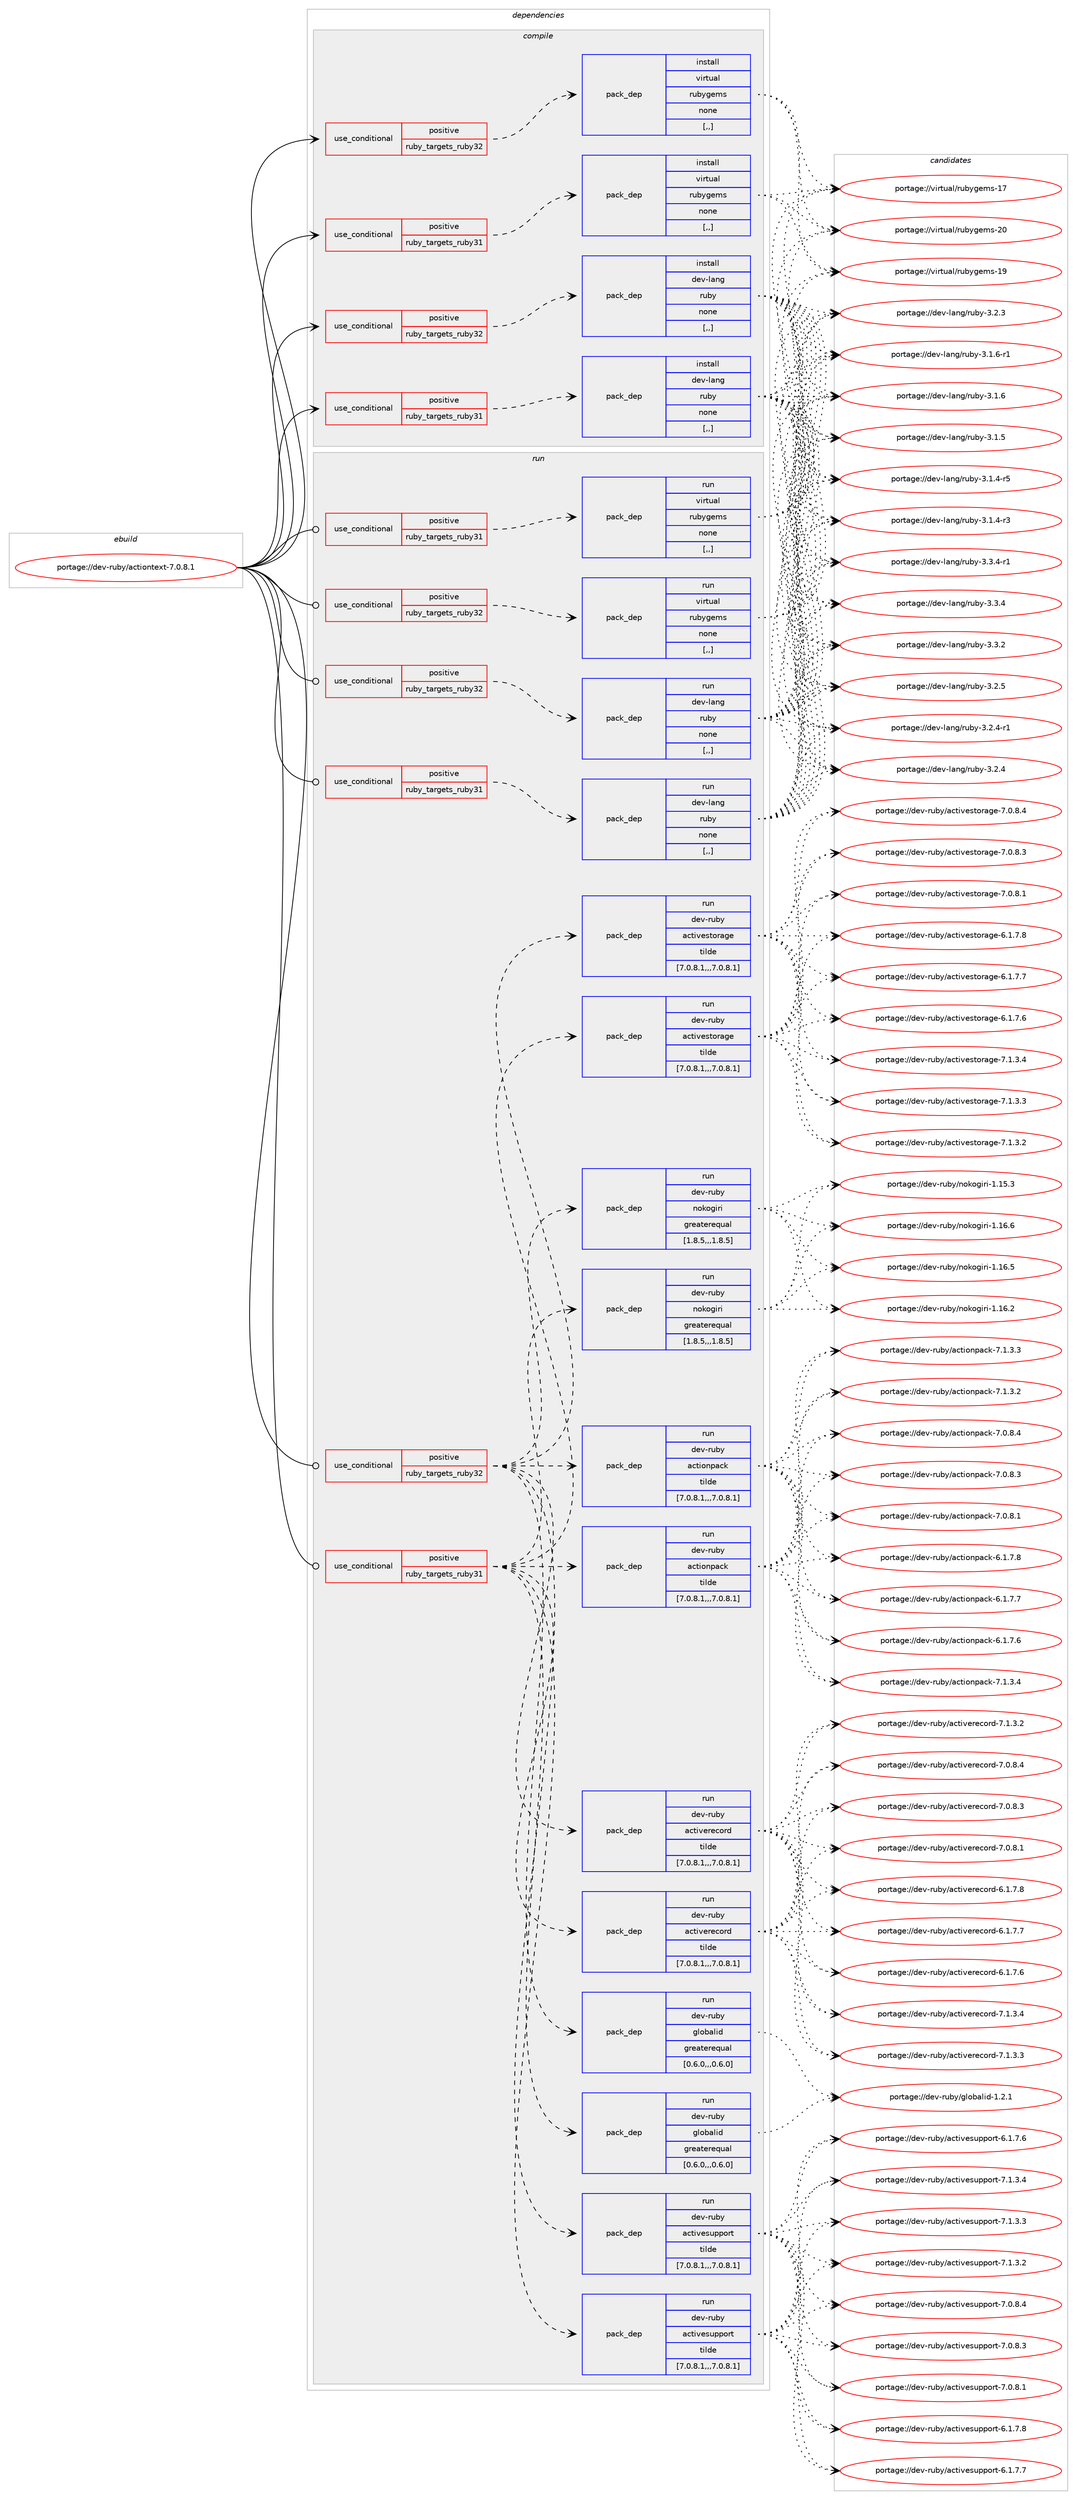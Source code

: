 digraph prolog {

# *************
# Graph options
# *************

newrank=true;
concentrate=true;
compound=true;
graph [rankdir=LR,fontname=Helvetica,fontsize=10,ranksep=1.5];#, ranksep=2.5, nodesep=0.2];
edge  [arrowhead=vee];
node  [fontname=Helvetica,fontsize=10];

# **********
# The ebuild
# **********

subgraph cluster_leftcol {
color=gray;
label=<<i>ebuild</i>>;
id [label="portage://dev-ruby/actiontext-7.0.8.1", color=red, width=4, href="../dev-ruby/actiontext-7.0.8.1.svg"];
}

# ****************
# The dependencies
# ****************

subgraph cluster_midcol {
color=gray;
label=<<i>dependencies</i>>;
subgraph cluster_compile {
fillcolor="#eeeeee";
style=filled;
label=<<i>compile</i>>;
subgraph cond43277 {
dependency173844 [label=<<TABLE BORDER="0" CELLBORDER="1" CELLSPACING="0" CELLPADDING="4"><TR><TD ROWSPAN="3" CELLPADDING="10">use_conditional</TD></TR><TR><TD>positive</TD></TR><TR><TD>ruby_targets_ruby31</TD></TR></TABLE>>, shape=none, color=red];
subgraph pack129290 {
dependency173845 [label=<<TABLE BORDER="0" CELLBORDER="1" CELLSPACING="0" CELLPADDING="4" WIDTH="220"><TR><TD ROWSPAN="6" CELLPADDING="30">pack_dep</TD></TR><TR><TD WIDTH="110">install</TD></TR><TR><TD>dev-lang</TD></TR><TR><TD>ruby</TD></TR><TR><TD>none</TD></TR><TR><TD>[,,]</TD></TR></TABLE>>, shape=none, color=blue];
}
dependency173844:e -> dependency173845:w [weight=20,style="dashed",arrowhead="vee"];
}
id:e -> dependency173844:w [weight=20,style="solid",arrowhead="vee"];
subgraph cond43278 {
dependency173846 [label=<<TABLE BORDER="0" CELLBORDER="1" CELLSPACING="0" CELLPADDING="4"><TR><TD ROWSPAN="3" CELLPADDING="10">use_conditional</TD></TR><TR><TD>positive</TD></TR><TR><TD>ruby_targets_ruby31</TD></TR></TABLE>>, shape=none, color=red];
subgraph pack129291 {
dependency173847 [label=<<TABLE BORDER="0" CELLBORDER="1" CELLSPACING="0" CELLPADDING="4" WIDTH="220"><TR><TD ROWSPAN="6" CELLPADDING="30">pack_dep</TD></TR><TR><TD WIDTH="110">install</TD></TR><TR><TD>virtual</TD></TR><TR><TD>rubygems</TD></TR><TR><TD>none</TD></TR><TR><TD>[,,]</TD></TR></TABLE>>, shape=none, color=blue];
}
dependency173846:e -> dependency173847:w [weight=20,style="dashed",arrowhead="vee"];
}
id:e -> dependency173846:w [weight=20,style="solid",arrowhead="vee"];
subgraph cond43279 {
dependency173848 [label=<<TABLE BORDER="0" CELLBORDER="1" CELLSPACING="0" CELLPADDING="4"><TR><TD ROWSPAN="3" CELLPADDING="10">use_conditional</TD></TR><TR><TD>positive</TD></TR><TR><TD>ruby_targets_ruby32</TD></TR></TABLE>>, shape=none, color=red];
subgraph pack129292 {
dependency173849 [label=<<TABLE BORDER="0" CELLBORDER="1" CELLSPACING="0" CELLPADDING="4" WIDTH="220"><TR><TD ROWSPAN="6" CELLPADDING="30">pack_dep</TD></TR><TR><TD WIDTH="110">install</TD></TR><TR><TD>dev-lang</TD></TR><TR><TD>ruby</TD></TR><TR><TD>none</TD></TR><TR><TD>[,,]</TD></TR></TABLE>>, shape=none, color=blue];
}
dependency173848:e -> dependency173849:w [weight=20,style="dashed",arrowhead="vee"];
}
id:e -> dependency173848:w [weight=20,style="solid",arrowhead="vee"];
subgraph cond43280 {
dependency173850 [label=<<TABLE BORDER="0" CELLBORDER="1" CELLSPACING="0" CELLPADDING="4"><TR><TD ROWSPAN="3" CELLPADDING="10">use_conditional</TD></TR><TR><TD>positive</TD></TR><TR><TD>ruby_targets_ruby32</TD></TR></TABLE>>, shape=none, color=red];
subgraph pack129293 {
dependency173851 [label=<<TABLE BORDER="0" CELLBORDER="1" CELLSPACING="0" CELLPADDING="4" WIDTH="220"><TR><TD ROWSPAN="6" CELLPADDING="30">pack_dep</TD></TR><TR><TD WIDTH="110">install</TD></TR><TR><TD>virtual</TD></TR><TR><TD>rubygems</TD></TR><TR><TD>none</TD></TR><TR><TD>[,,]</TD></TR></TABLE>>, shape=none, color=blue];
}
dependency173850:e -> dependency173851:w [weight=20,style="dashed",arrowhead="vee"];
}
id:e -> dependency173850:w [weight=20,style="solid",arrowhead="vee"];
}
subgraph cluster_compileandrun {
fillcolor="#eeeeee";
style=filled;
label=<<i>compile and run</i>>;
}
subgraph cluster_run {
fillcolor="#eeeeee";
style=filled;
label=<<i>run</i>>;
subgraph cond43281 {
dependency173852 [label=<<TABLE BORDER="0" CELLBORDER="1" CELLSPACING="0" CELLPADDING="4"><TR><TD ROWSPAN="3" CELLPADDING="10">use_conditional</TD></TR><TR><TD>positive</TD></TR><TR><TD>ruby_targets_ruby31</TD></TR></TABLE>>, shape=none, color=red];
subgraph pack129294 {
dependency173853 [label=<<TABLE BORDER="0" CELLBORDER="1" CELLSPACING="0" CELLPADDING="4" WIDTH="220"><TR><TD ROWSPAN="6" CELLPADDING="30">pack_dep</TD></TR><TR><TD WIDTH="110">run</TD></TR><TR><TD>dev-lang</TD></TR><TR><TD>ruby</TD></TR><TR><TD>none</TD></TR><TR><TD>[,,]</TD></TR></TABLE>>, shape=none, color=blue];
}
dependency173852:e -> dependency173853:w [weight=20,style="dashed",arrowhead="vee"];
}
id:e -> dependency173852:w [weight=20,style="solid",arrowhead="odot"];
subgraph cond43282 {
dependency173854 [label=<<TABLE BORDER="0" CELLBORDER="1" CELLSPACING="0" CELLPADDING="4"><TR><TD ROWSPAN="3" CELLPADDING="10">use_conditional</TD></TR><TR><TD>positive</TD></TR><TR><TD>ruby_targets_ruby31</TD></TR></TABLE>>, shape=none, color=red];
subgraph pack129295 {
dependency173855 [label=<<TABLE BORDER="0" CELLBORDER="1" CELLSPACING="0" CELLPADDING="4" WIDTH="220"><TR><TD ROWSPAN="6" CELLPADDING="30">pack_dep</TD></TR><TR><TD WIDTH="110">run</TD></TR><TR><TD>dev-ruby</TD></TR><TR><TD>actionpack</TD></TR><TR><TD>tilde</TD></TR><TR><TD>[7.0.8.1,,,7.0.8.1]</TD></TR></TABLE>>, shape=none, color=blue];
}
dependency173854:e -> dependency173855:w [weight=20,style="dashed",arrowhead="vee"];
subgraph pack129296 {
dependency173856 [label=<<TABLE BORDER="0" CELLBORDER="1" CELLSPACING="0" CELLPADDING="4" WIDTH="220"><TR><TD ROWSPAN="6" CELLPADDING="30">pack_dep</TD></TR><TR><TD WIDTH="110">run</TD></TR><TR><TD>dev-ruby</TD></TR><TR><TD>activerecord</TD></TR><TR><TD>tilde</TD></TR><TR><TD>[7.0.8.1,,,7.0.8.1]</TD></TR></TABLE>>, shape=none, color=blue];
}
dependency173854:e -> dependency173856:w [weight=20,style="dashed",arrowhead="vee"];
subgraph pack129297 {
dependency173857 [label=<<TABLE BORDER="0" CELLBORDER="1" CELLSPACING="0" CELLPADDING="4" WIDTH="220"><TR><TD ROWSPAN="6" CELLPADDING="30">pack_dep</TD></TR><TR><TD WIDTH="110">run</TD></TR><TR><TD>dev-ruby</TD></TR><TR><TD>activestorage</TD></TR><TR><TD>tilde</TD></TR><TR><TD>[7.0.8.1,,,7.0.8.1]</TD></TR></TABLE>>, shape=none, color=blue];
}
dependency173854:e -> dependency173857:w [weight=20,style="dashed",arrowhead="vee"];
subgraph pack129298 {
dependency173858 [label=<<TABLE BORDER="0" CELLBORDER="1" CELLSPACING="0" CELLPADDING="4" WIDTH="220"><TR><TD ROWSPAN="6" CELLPADDING="30">pack_dep</TD></TR><TR><TD WIDTH="110">run</TD></TR><TR><TD>dev-ruby</TD></TR><TR><TD>activesupport</TD></TR><TR><TD>tilde</TD></TR><TR><TD>[7.0.8.1,,,7.0.8.1]</TD></TR></TABLE>>, shape=none, color=blue];
}
dependency173854:e -> dependency173858:w [weight=20,style="dashed",arrowhead="vee"];
subgraph pack129299 {
dependency173859 [label=<<TABLE BORDER="0" CELLBORDER="1" CELLSPACING="0" CELLPADDING="4" WIDTH="220"><TR><TD ROWSPAN="6" CELLPADDING="30">pack_dep</TD></TR><TR><TD WIDTH="110">run</TD></TR><TR><TD>dev-ruby</TD></TR><TR><TD>globalid</TD></TR><TR><TD>greaterequal</TD></TR><TR><TD>[0.6.0,,,0.6.0]</TD></TR></TABLE>>, shape=none, color=blue];
}
dependency173854:e -> dependency173859:w [weight=20,style="dashed",arrowhead="vee"];
subgraph pack129300 {
dependency173860 [label=<<TABLE BORDER="0" CELLBORDER="1" CELLSPACING="0" CELLPADDING="4" WIDTH="220"><TR><TD ROWSPAN="6" CELLPADDING="30">pack_dep</TD></TR><TR><TD WIDTH="110">run</TD></TR><TR><TD>dev-ruby</TD></TR><TR><TD>nokogiri</TD></TR><TR><TD>greaterequal</TD></TR><TR><TD>[1.8.5,,,1.8.5]</TD></TR></TABLE>>, shape=none, color=blue];
}
dependency173854:e -> dependency173860:w [weight=20,style="dashed",arrowhead="vee"];
}
id:e -> dependency173854:w [weight=20,style="solid",arrowhead="odot"];
subgraph cond43283 {
dependency173861 [label=<<TABLE BORDER="0" CELLBORDER="1" CELLSPACING="0" CELLPADDING="4"><TR><TD ROWSPAN="3" CELLPADDING="10">use_conditional</TD></TR><TR><TD>positive</TD></TR><TR><TD>ruby_targets_ruby31</TD></TR></TABLE>>, shape=none, color=red];
subgraph pack129301 {
dependency173862 [label=<<TABLE BORDER="0" CELLBORDER="1" CELLSPACING="0" CELLPADDING="4" WIDTH="220"><TR><TD ROWSPAN="6" CELLPADDING="30">pack_dep</TD></TR><TR><TD WIDTH="110">run</TD></TR><TR><TD>virtual</TD></TR><TR><TD>rubygems</TD></TR><TR><TD>none</TD></TR><TR><TD>[,,]</TD></TR></TABLE>>, shape=none, color=blue];
}
dependency173861:e -> dependency173862:w [weight=20,style="dashed",arrowhead="vee"];
}
id:e -> dependency173861:w [weight=20,style="solid",arrowhead="odot"];
subgraph cond43284 {
dependency173863 [label=<<TABLE BORDER="0" CELLBORDER="1" CELLSPACING="0" CELLPADDING="4"><TR><TD ROWSPAN="3" CELLPADDING="10">use_conditional</TD></TR><TR><TD>positive</TD></TR><TR><TD>ruby_targets_ruby32</TD></TR></TABLE>>, shape=none, color=red];
subgraph pack129302 {
dependency173864 [label=<<TABLE BORDER="0" CELLBORDER="1" CELLSPACING="0" CELLPADDING="4" WIDTH="220"><TR><TD ROWSPAN="6" CELLPADDING="30">pack_dep</TD></TR><TR><TD WIDTH="110">run</TD></TR><TR><TD>dev-lang</TD></TR><TR><TD>ruby</TD></TR><TR><TD>none</TD></TR><TR><TD>[,,]</TD></TR></TABLE>>, shape=none, color=blue];
}
dependency173863:e -> dependency173864:w [weight=20,style="dashed",arrowhead="vee"];
}
id:e -> dependency173863:w [weight=20,style="solid",arrowhead="odot"];
subgraph cond43285 {
dependency173865 [label=<<TABLE BORDER="0" CELLBORDER="1" CELLSPACING="0" CELLPADDING="4"><TR><TD ROWSPAN="3" CELLPADDING="10">use_conditional</TD></TR><TR><TD>positive</TD></TR><TR><TD>ruby_targets_ruby32</TD></TR></TABLE>>, shape=none, color=red];
subgraph pack129303 {
dependency173866 [label=<<TABLE BORDER="0" CELLBORDER="1" CELLSPACING="0" CELLPADDING="4" WIDTH="220"><TR><TD ROWSPAN="6" CELLPADDING="30">pack_dep</TD></TR><TR><TD WIDTH="110">run</TD></TR><TR><TD>dev-ruby</TD></TR><TR><TD>actionpack</TD></TR><TR><TD>tilde</TD></TR><TR><TD>[7.0.8.1,,,7.0.8.1]</TD></TR></TABLE>>, shape=none, color=blue];
}
dependency173865:e -> dependency173866:w [weight=20,style="dashed",arrowhead="vee"];
subgraph pack129304 {
dependency173867 [label=<<TABLE BORDER="0" CELLBORDER="1" CELLSPACING="0" CELLPADDING="4" WIDTH="220"><TR><TD ROWSPAN="6" CELLPADDING="30">pack_dep</TD></TR><TR><TD WIDTH="110">run</TD></TR><TR><TD>dev-ruby</TD></TR><TR><TD>activerecord</TD></TR><TR><TD>tilde</TD></TR><TR><TD>[7.0.8.1,,,7.0.8.1]</TD></TR></TABLE>>, shape=none, color=blue];
}
dependency173865:e -> dependency173867:w [weight=20,style="dashed",arrowhead="vee"];
subgraph pack129305 {
dependency173868 [label=<<TABLE BORDER="0" CELLBORDER="1" CELLSPACING="0" CELLPADDING="4" WIDTH="220"><TR><TD ROWSPAN="6" CELLPADDING="30">pack_dep</TD></TR><TR><TD WIDTH="110">run</TD></TR><TR><TD>dev-ruby</TD></TR><TR><TD>activestorage</TD></TR><TR><TD>tilde</TD></TR><TR><TD>[7.0.8.1,,,7.0.8.1]</TD></TR></TABLE>>, shape=none, color=blue];
}
dependency173865:e -> dependency173868:w [weight=20,style="dashed",arrowhead="vee"];
subgraph pack129306 {
dependency173869 [label=<<TABLE BORDER="0" CELLBORDER="1" CELLSPACING="0" CELLPADDING="4" WIDTH="220"><TR><TD ROWSPAN="6" CELLPADDING="30">pack_dep</TD></TR><TR><TD WIDTH="110">run</TD></TR><TR><TD>dev-ruby</TD></TR><TR><TD>activesupport</TD></TR><TR><TD>tilde</TD></TR><TR><TD>[7.0.8.1,,,7.0.8.1]</TD></TR></TABLE>>, shape=none, color=blue];
}
dependency173865:e -> dependency173869:w [weight=20,style="dashed",arrowhead="vee"];
subgraph pack129307 {
dependency173870 [label=<<TABLE BORDER="0" CELLBORDER="1" CELLSPACING="0" CELLPADDING="4" WIDTH="220"><TR><TD ROWSPAN="6" CELLPADDING="30">pack_dep</TD></TR><TR><TD WIDTH="110">run</TD></TR><TR><TD>dev-ruby</TD></TR><TR><TD>globalid</TD></TR><TR><TD>greaterequal</TD></TR><TR><TD>[0.6.0,,,0.6.0]</TD></TR></TABLE>>, shape=none, color=blue];
}
dependency173865:e -> dependency173870:w [weight=20,style="dashed",arrowhead="vee"];
subgraph pack129308 {
dependency173871 [label=<<TABLE BORDER="0" CELLBORDER="1" CELLSPACING="0" CELLPADDING="4" WIDTH="220"><TR><TD ROWSPAN="6" CELLPADDING="30">pack_dep</TD></TR><TR><TD WIDTH="110">run</TD></TR><TR><TD>dev-ruby</TD></TR><TR><TD>nokogiri</TD></TR><TR><TD>greaterequal</TD></TR><TR><TD>[1.8.5,,,1.8.5]</TD></TR></TABLE>>, shape=none, color=blue];
}
dependency173865:e -> dependency173871:w [weight=20,style="dashed",arrowhead="vee"];
}
id:e -> dependency173865:w [weight=20,style="solid",arrowhead="odot"];
subgraph cond43286 {
dependency173872 [label=<<TABLE BORDER="0" CELLBORDER="1" CELLSPACING="0" CELLPADDING="4"><TR><TD ROWSPAN="3" CELLPADDING="10">use_conditional</TD></TR><TR><TD>positive</TD></TR><TR><TD>ruby_targets_ruby32</TD></TR></TABLE>>, shape=none, color=red];
subgraph pack129309 {
dependency173873 [label=<<TABLE BORDER="0" CELLBORDER="1" CELLSPACING="0" CELLPADDING="4" WIDTH="220"><TR><TD ROWSPAN="6" CELLPADDING="30">pack_dep</TD></TR><TR><TD WIDTH="110">run</TD></TR><TR><TD>virtual</TD></TR><TR><TD>rubygems</TD></TR><TR><TD>none</TD></TR><TR><TD>[,,]</TD></TR></TABLE>>, shape=none, color=blue];
}
dependency173872:e -> dependency173873:w [weight=20,style="dashed",arrowhead="vee"];
}
id:e -> dependency173872:w [weight=20,style="solid",arrowhead="odot"];
}
}

# **************
# The candidates
# **************

subgraph cluster_choices {
rank=same;
color=gray;
label=<<i>candidates</i>>;

subgraph choice129290 {
color=black;
nodesep=1;
choice100101118451089711010347114117981214551465146524511449 [label="portage://dev-lang/ruby-3.3.4-r1", color=red, width=4,href="../dev-lang/ruby-3.3.4-r1.svg"];
choice10010111845108971101034711411798121455146514652 [label="portage://dev-lang/ruby-3.3.4", color=red, width=4,href="../dev-lang/ruby-3.3.4.svg"];
choice10010111845108971101034711411798121455146514650 [label="portage://dev-lang/ruby-3.3.2", color=red, width=4,href="../dev-lang/ruby-3.3.2.svg"];
choice10010111845108971101034711411798121455146504653 [label="portage://dev-lang/ruby-3.2.5", color=red, width=4,href="../dev-lang/ruby-3.2.5.svg"];
choice100101118451089711010347114117981214551465046524511449 [label="portage://dev-lang/ruby-3.2.4-r1", color=red, width=4,href="../dev-lang/ruby-3.2.4-r1.svg"];
choice10010111845108971101034711411798121455146504652 [label="portage://dev-lang/ruby-3.2.4", color=red, width=4,href="../dev-lang/ruby-3.2.4.svg"];
choice10010111845108971101034711411798121455146504651 [label="portage://dev-lang/ruby-3.2.3", color=red, width=4,href="../dev-lang/ruby-3.2.3.svg"];
choice100101118451089711010347114117981214551464946544511449 [label="portage://dev-lang/ruby-3.1.6-r1", color=red, width=4,href="../dev-lang/ruby-3.1.6-r1.svg"];
choice10010111845108971101034711411798121455146494654 [label="portage://dev-lang/ruby-3.1.6", color=red, width=4,href="../dev-lang/ruby-3.1.6.svg"];
choice10010111845108971101034711411798121455146494653 [label="portage://dev-lang/ruby-3.1.5", color=red, width=4,href="../dev-lang/ruby-3.1.5.svg"];
choice100101118451089711010347114117981214551464946524511453 [label="portage://dev-lang/ruby-3.1.4-r5", color=red, width=4,href="../dev-lang/ruby-3.1.4-r5.svg"];
choice100101118451089711010347114117981214551464946524511451 [label="portage://dev-lang/ruby-3.1.4-r3", color=red, width=4,href="../dev-lang/ruby-3.1.4-r3.svg"];
dependency173845:e -> choice100101118451089711010347114117981214551465146524511449:w [style=dotted,weight="100"];
dependency173845:e -> choice10010111845108971101034711411798121455146514652:w [style=dotted,weight="100"];
dependency173845:e -> choice10010111845108971101034711411798121455146514650:w [style=dotted,weight="100"];
dependency173845:e -> choice10010111845108971101034711411798121455146504653:w [style=dotted,weight="100"];
dependency173845:e -> choice100101118451089711010347114117981214551465046524511449:w [style=dotted,weight="100"];
dependency173845:e -> choice10010111845108971101034711411798121455146504652:w [style=dotted,weight="100"];
dependency173845:e -> choice10010111845108971101034711411798121455146504651:w [style=dotted,weight="100"];
dependency173845:e -> choice100101118451089711010347114117981214551464946544511449:w [style=dotted,weight="100"];
dependency173845:e -> choice10010111845108971101034711411798121455146494654:w [style=dotted,weight="100"];
dependency173845:e -> choice10010111845108971101034711411798121455146494653:w [style=dotted,weight="100"];
dependency173845:e -> choice100101118451089711010347114117981214551464946524511453:w [style=dotted,weight="100"];
dependency173845:e -> choice100101118451089711010347114117981214551464946524511451:w [style=dotted,weight="100"];
}
subgraph choice129291 {
color=black;
nodesep=1;
choice118105114116117971084711411798121103101109115455048 [label="portage://virtual/rubygems-20", color=red, width=4,href="../virtual/rubygems-20.svg"];
choice118105114116117971084711411798121103101109115454957 [label="portage://virtual/rubygems-19", color=red, width=4,href="../virtual/rubygems-19.svg"];
choice118105114116117971084711411798121103101109115454955 [label="portage://virtual/rubygems-17", color=red, width=4,href="../virtual/rubygems-17.svg"];
dependency173847:e -> choice118105114116117971084711411798121103101109115455048:w [style=dotted,weight="100"];
dependency173847:e -> choice118105114116117971084711411798121103101109115454957:w [style=dotted,weight="100"];
dependency173847:e -> choice118105114116117971084711411798121103101109115454955:w [style=dotted,weight="100"];
}
subgraph choice129292 {
color=black;
nodesep=1;
choice100101118451089711010347114117981214551465146524511449 [label="portage://dev-lang/ruby-3.3.4-r1", color=red, width=4,href="../dev-lang/ruby-3.3.4-r1.svg"];
choice10010111845108971101034711411798121455146514652 [label="portage://dev-lang/ruby-3.3.4", color=red, width=4,href="../dev-lang/ruby-3.3.4.svg"];
choice10010111845108971101034711411798121455146514650 [label="portage://dev-lang/ruby-3.3.2", color=red, width=4,href="../dev-lang/ruby-3.3.2.svg"];
choice10010111845108971101034711411798121455146504653 [label="portage://dev-lang/ruby-3.2.5", color=red, width=4,href="../dev-lang/ruby-3.2.5.svg"];
choice100101118451089711010347114117981214551465046524511449 [label="portage://dev-lang/ruby-3.2.4-r1", color=red, width=4,href="../dev-lang/ruby-3.2.4-r1.svg"];
choice10010111845108971101034711411798121455146504652 [label="portage://dev-lang/ruby-3.2.4", color=red, width=4,href="../dev-lang/ruby-3.2.4.svg"];
choice10010111845108971101034711411798121455146504651 [label="portage://dev-lang/ruby-3.2.3", color=red, width=4,href="../dev-lang/ruby-3.2.3.svg"];
choice100101118451089711010347114117981214551464946544511449 [label="portage://dev-lang/ruby-3.1.6-r1", color=red, width=4,href="../dev-lang/ruby-3.1.6-r1.svg"];
choice10010111845108971101034711411798121455146494654 [label="portage://dev-lang/ruby-3.1.6", color=red, width=4,href="../dev-lang/ruby-3.1.6.svg"];
choice10010111845108971101034711411798121455146494653 [label="portage://dev-lang/ruby-3.1.5", color=red, width=4,href="../dev-lang/ruby-3.1.5.svg"];
choice100101118451089711010347114117981214551464946524511453 [label="portage://dev-lang/ruby-3.1.4-r5", color=red, width=4,href="../dev-lang/ruby-3.1.4-r5.svg"];
choice100101118451089711010347114117981214551464946524511451 [label="portage://dev-lang/ruby-3.1.4-r3", color=red, width=4,href="../dev-lang/ruby-3.1.4-r3.svg"];
dependency173849:e -> choice100101118451089711010347114117981214551465146524511449:w [style=dotted,weight="100"];
dependency173849:e -> choice10010111845108971101034711411798121455146514652:w [style=dotted,weight="100"];
dependency173849:e -> choice10010111845108971101034711411798121455146514650:w [style=dotted,weight="100"];
dependency173849:e -> choice10010111845108971101034711411798121455146504653:w [style=dotted,weight="100"];
dependency173849:e -> choice100101118451089711010347114117981214551465046524511449:w [style=dotted,weight="100"];
dependency173849:e -> choice10010111845108971101034711411798121455146504652:w [style=dotted,weight="100"];
dependency173849:e -> choice10010111845108971101034711411798121455146504651:w [style=dotted,weight="100"];
dependency173849:e -> choice100101118451089711010347114117981214551464946544511449:w [style=dotted,weight="100"];
dependency173849:e -> choice10010111845108971101034711411798121455146494654:w [style=dotted,weight="100"];
dependency173849:e -> choice10010111845108971101034711411798121455146494653:w [style=dotted,weight="100"];
dependency173849:e -> choice100101118451089711010347114117981214551464946524511453:w [style=dotted,weight="100"];
dependency173849:e -> choice100101118451089711010347114117981214551464946524511451:w [style=dotted,weight="100"];
}
subgraph choice129293 {
color=black;
nodesep=1;
choice118105114116117971084711411798121103101109115455048 [label="portage://virtual/rubygems-20", color=red, width=4,href="../virtual/rubygems-20.svg"];
choice118105114116117971084711411798121103101109115454957 [label="portage://virtual/rubygems-19", color=red, width=4,href="../virtual/rubygems-19.svg"];
choice118105114116117971084711411798121103101109115454955 [label="portage://virtual/rubygems-17", color=red, width=4,href="../virtual/rubygems-17.svg"];
dependency173851:e -> choice118105114116117971084711411798121103101109115455048:w [style=dotted,weight="100"];
dependency173851:e -> choice118105114116117971084711411798121103101109115454957:w [style=dotted,weight="100"];
dependency173851:e -> choice118105114116117971084711411798121103101109115454955:w [style=dotted,weight="100"];
}
subgraph choice129294 {
color=black;
nodesep=1;
choice100101118451089711010347114117981214551465146524511449 [label="portage://dev-lang/ruby-3.3.4-r1", color=red, width=4,href="../dev-lang/ruby-3.3.4-r1.svg"];
choice10010111845108971101034711411798121455146514652 [label="portage://dev-lang/ruby-3.3.4", color=red, width=4,href="../dev-lang/ruby-3.3.4.svg"];
choice10010111845108971101034711411798121455146514650 [label="portage://dev-lang/ruby-3.3.2", color=red, width=4,href="../dev-lang/ruby-3.3.2.svg"];
choice10010111845108971101034711411798121455146504653 [label="portage://dev-lang/ruby-3.2.5", color=red, width=4,href="../dev-lang/ruby-3.2.5.svg"];
choice100101118451089711010347114117981214551465046524511449 [label="portage://dev-lang/ruby-3.2.4-r1", color=red, width=4,href="../dev-lang/ruby-3.2.4-r1.svg"];
choice10010111845108971101034711411798121455146504652 [label="portage://dev-lang/ruby-3.2.4", color=red, width=4,href="../dev-lang/ruby-3.2.4.svg"];
choice10010111845108971101034711411798121455146504651 [label="portage://dev-lang/ruby-3.2.3", color=red, width=4,href="../dev-lang/ruby-3.2.3.svg"];
choice100101118451089711010347114117981214551464946544511449 [label="portage://dev-lang/ruby-3.1.6-r1", color=red, width=4,href="../dev-lang/ruby-3.1.6-r1.svg"];
choice10010111845108971101034711411798121455146494654 [label="portage://dev-lang/ruby-3.1.6", color=red, width=4,href="../dev-lang/ruby-3.1.6.svg"];
choice10010111845108971101034711411798121455146494653 [label="portage://dev-lang/ruby-3.1.5", color=red, width=4,href="../dev-lang/ruby-3.1.5.svg"];
choice100101118451089711010347114117981214551464946524511453 [label="portage://dev-lang/ruby-3.1.4-r5", color=red, width=4,href="../dev-lang/ruby-3.1.4-r5.svg"];
choice100101118451089711010347114117981214551464946524511451 [label="portage://dev-lang/ruby-3.1.4-r3", color=red, width=4,href="../dev-lang/ruby-3.1.4-r3.svg"];
dependency173853:e -> choice100101118451089711010347114117981214551465146524511449:w [style=dotted,weight="100"];
dependency173853:e -> choice10010111845108971101034711411798121455146514652:w [style=dotted,weight="100"];
dependency173853:e -> choice10010111845108971101034711411798121455146514650:w [style=dotted,weight="100"];
dependency173853:e -> choice10010111845108971101034711411798121455146504653:w [style=dotted,weight="100"];
dependency173853:e -> choice100101118451089711010347114117981214551465046524511449:w [style=dotted,weight="100"];
dependency173853:e -> choice10010111845108971101034711411798121455146504652:w [style=dotted,weight="100"];
dependency173853:e -> choice10010111845108971101034711411798121455146504651:w [style=dotted,weight="100"];
dependency173853:e -> choice100101118451089711010347114117981214551464946544511449:w [style=dotted,weight="100"];
dependency173853:e -> choice10010111845108971101034711411798121455146494654:w [style=dotted,weight="100"];
dependency173853:e -> choice10010111845108971101034711411798121455146494653:w [style=dotted,weight="100"];
dependency173853:e -> choice100101118451089711010347114117981214551464946524511453:w [style=dotted,weight="100"];
dependency173853:e -> choice100101118451089711010347114117981214551464946524511451:w [style=dotted,weight="100"];
}
subgraph choice129295 {
color=black;
nodesep=1;
choice100101118451141179812147979911610511111011297991074555464946514652 [label="portage://dev-ruby/actionpack-7.1.3.4", color=red, width=4,href="../dev-ruby/actionpack-7.1.3.4.svg"];
choice100101118451141179812147979911610511111011297991074555464946514651 [label="portage://dev-ruby/actionpack-7.1.3.3", color=red, width=4,href="../dev-ruby/actionpack-7.1.3.3.svg"];
choice100101118451141179812147979911610511111011297991074555464946514650 [label="portage://dev-ruby/actionpack-7.1.3.2", color=red, width=4,href="../dev-ruby/actionpack-7.1.3.2.svg"];
choice100101118451141179812147979911610511111011297991074555464846564652 [label="portage://dev-ruby/actionpack-7.0.8.4", color=red, width=4,href="../dev-ruby/actionpack-7.0.8.4.svg"];
choice100101118451141179812147979911610511111011297991074555464846564651 [label="portage://dev-ruby/actionpack-7.0.8.3", color=red, width=4,href="../dev-ruby/actionpack-7.0.8.3.svg"];
choice100101118451141179812147979911610511111011297991074555464846564649 [label="portage://dev-ruby/actionpack-7.0.8.1", color=red, width=4,href="../dev-ruby/actionpack-7.0.8.1.svg"];
choice100101118451141179812147979911610511111011297991074554464946554656 [label="portage://dev-ruby/actionpack-6.1.7.8", color=red, width=4,href="../dev-ruby/actionpack-6.1.7.8.svg"];
choice100101118451141179812147979911610511111011297991074554464946554655 [label="portage://dev-ruby/actionpack-6.1.7.7", color=red, width=4,href="../dev-ruby/actionpack-6.1.7.7.svg"];
choice100101118451141179812147979911610511111011297991074554464946554654 [label="portage://dev-ruby/actionpack-6.1.7.6", color=red, width=4,href="../dev-ruby/actionpack-6.1.7.6.svg"];
dependency173855:e -> choice100101118451141179812147979911610511111011297991074555464946514652:w [style=dotted,weight="100"];
dependency173855:e -> choice100101118451141179812147979911610511111011297991074555464946514651:w [style=dotted,weight="100"];
dependency173855:e -> choice100101118451141179812147979911610511111011297991074555464946514650:w [style=dotted,weight="100"];
dependency173855:e -> choice100101118451141179812147979911610511111011297991074555464846564652:w [style=dotted,weight="100"];
dependency173855:e -> choice100101118451141179812147979911610511111011297991074555464846564651:w [style=dotted,weight="100"];
dependency173855:e -> choice100101118451141179812147979911610511111011297991074555464846564649:w [style=dotted,weight="100"];
dependency173855:e -> choice100101118451141179812147979911610511111011297991074554464946554656:w [style=dotted,weight="100"];
dependency173855:e -> choice100101118451141179812147979911610511111011297991074554464946554655:w [style=dotted,weight="100"];
dependency173855:e -> choice100101118451141179812147979911610511111011297991074554464946554654:w [style=dotted,weight="100"];
}
subgraph choice129296 {
color=black;
nodesep=1;
choice1001011184511411798121479799116105118101114101991111141004555464946514652 [label="portage://dev-ruby/activerecord-7.1.3.4", color=red, width=4,href="../dev-ruby/activerecord-7.1.3.4.svg"];
choice1001011184511411798121479799116105118101114101991111141004555464946514651 [label="portage://dev-ruby/activerecord-7.1.3.3", color=red, width=4,href="../dev-ruby/activerecord-7.1.3.3.svg"];
choice1001011184511411798121479799116105118101114101991111141004555464946514650 [label="portage://dev-ruby/activerecord-7.1.3.2", color=red, width=4,href="../dev-ruby/activerecord-7.1.3.2.svg"];
choice1001011184511411798121479799116105118101114101991111141004555464846564652 [label="portage://dev-ruby/activerecord-7.0.8.4", color=red, width=4,href="../dev-ruby/activerecord-7.0.8.4.svg"];
choice1001011184511411798121479799116105118101114101991111141004555464846564651 [label="portage://dev-ruby/activerecord-7.0.8.3", color=red, width=4,href="../dev-ruby/activerecord-7.0.8.3.svg"];
choice1001011184511411798121479799116105118101114101991111141004555464846564649 [label="portage://dev-ruby/activerecord-7.0.8.1", color=red, width=4,href="../dev-ruby/activerecord-7.0.8.1.svg"];
choice1001011184511411798121479799116105118101114101991111141004554464946554656 [label="portage://dev-ruby/activerecord-6.1.7.8", color=red, width=4,href="../dev-ruby/activerecord-6.1.7.8.svg"];
choice1001011184511411798121479799116105118101114101991111141004554464946554655 [label="portage://dev-ruby/activerecord-6.1.7.7", color=red, width=4,href="../dev-ruby/activerecord-6.1.7.7.svg"];
choice1001011184511411798121479799116105118101114101991111141004554464946554654 [label="portage://dev-ruby/activerecord-6.1.7.6", color=red, width=4,href="../dev-ruby/activerecord-6.1.7.6.svg"];
dependency173856:e -> choice1001011184511411798121479799116105118101114101991111141004555464946514652:w [style=dotted,weight="100"];
dependency173856:e -> choice1001011184511411798121479799116105118101114101991111141004555464946514651:w [style=dotted,weight="100"];
dependency173856:e -> choice1001011184511411798121479799116105118101114101991111141004555464946514650:w [style=dotted,weight="100"];
dependency173856:e -> choice1001011184511411798121479799116105118101114101991111141004555464846564652:w [style=dotted,weight="100"];
dependency173856:e -> choice1001011184511411798121479799116105118101114101991111141004555464846564651:w [style=dotted,weight="100"];
dependency173856:e -> choice1001011184511411798121479799116105118101114101991111141004555464846564649:w [style=dotted,weight="100"];
dependency173856:e -> choice1001011184511411798121479799116105118101114101991111141004554464946554656:w [style=dotted,weight="100"];
dependency173856:e -> choice1001011184511411798121479799116105118101114101991111141004554464946554655:w [style=dotted,weight="100"];
dependency173856:e -> choice1001011184511411798121479799116105118101114101991111141004554464946554654:w [style=dotted,weight="100"];
}
subgraph choice129297 {
color=black;
nodesep=1;
choice1001011184511411798121479799116105118101115116111114971031014555464946514652 [label="portage://dev-ruby/activestorage-7.1.3.4", color=red, width=4,href="../dev-ruby/activestorage-7.1.3.4.svg"];
choice1001011184511411798121479799116105118101115116111114971031014555464946514651 [label="portage://dev-ruby/activestorage-7.1.3.3", color=red, width=4,href="../dev-ruby/activestorage-7.1.3.3.svg"];
choice1001011184511411798121479799116105118101115116111114971031014555464946514650 [label="portage://dev-ruby/activestorage-7.1.3.2", color=red, width=4,href="../dev-ruby/activestorage-7.1.3.2.svg"];
choice1001011184511411798121479799116105118101115116111114971031014555464846564652 [label="portage://dev-ruby/activestorage-7.0.8.4", color=red, width=4,href="../dev-ruby/activestorage-7.0.8.4.svg"];
choice1001011184511411798121479799116105118101115116111114971031014555464846564651 [label="portage://dev-ruby/activestorage-7.0.8.3", color=red, width=4,href="../dev-ruby/activestorage-7.0.8.3.svg"];
choice1001011184511411798121479799116105118101115116111114971031014555464846564649 [label="portage://dev-ruby/activestorage-7.0.8.1", color=red, width=4,href="../dev-ruby/activestorage-7.0.8.1.svg"];
choice1001011184511411798121479799116105118101115116111114971031014554464946554656 [label="portage://dev-ruby/activestorage-6.1.7.8", color=red, width=4,href="../dev-ruby/activestorage-6.1.7.8.svg"];
choice1001011184511411798121479799116105118101115116111114971031014554464946554655 [label="portage://dev-ruby/activestorage-6.1.7.7", color=red, width=4,href="../dev-ruby/activestorage-6.1.7.7.svg"];
choice1001011184511411798121479799116105118101115116111114971031014554464946554654 [label="portage://dev-ruby/activestorage-6.1.7.6", color=red, width=4,href="../dev-ruby/activestorage-6.1.7.6.svg"];
dependency173857:e -> choice1001011184511411798121479799116105118101115116111114971031014555464946514652:w [style=dotted,weight="100"];
dependency173857:e -> choice1001011184511411798121479799116105118101115116111114971031014555464946514651:w [style=dotted,weight="100"];
dependency173857:e -> choice1001011184511411798121479799116105118101115116111114971031014555464946514650:w [style=dotted,weight="100"];
dependency173857:e -> choice1001011184511411798121479799116105118101115116111114971031014555464846564652:w [style=dotted,weight="100"];
dependency173857:e -> choice1001011184511411798121479799116105118101115116111114971031014555464846564651:w [style=dotted,weight="100"];
dependency173857:e -> choice1001011184511411798121479799116105118101115116111114971031014555464846564649:w [style=dotted,weight="100"];
dependency173857:e -> choice1001011184511411798121479799116105118101115116111114971031014554464946554656:w [style=dotted,weight="100"];
dependency173857:e -> choice1001011184511411798121479799116105118101115116111114971031014554464946554655:w [style=dotted,weight="100"];
dependency173857:e -> choice1001011184511411798121479799116105118101115116111114971031014554464946554654:w [style=dotted,weight="100"];
}
subgraph choice129298 {
color=black;
nodesep=1;
choice10010111845114117981214797991161051181011151171121121111141164555464946514652 [label="portage://dev-ruby/activesupport-7.1.3.4", color=red, width=4,href="../dev-ruby/activesupport-7.1.3.4.svg"];
choice10010111845114117981214797991161051181011151171121121111141164555464946514651 [label="portage://dev-ruby/activesupport-7.1.3.3", color=red, width=4,href="../dev-ruby/activesupport-7.1.3.3.svg"];
choice10010111845114117981214797991161051181011151171121121111141164555464946514650 [label="portage://dev-ruby/activesupport-7.1.3.2", color=red, width=4,href="../dev-ruby/activesupport-7.1.3.2.svg"];
choice10010111845114117981214797991161051181011151171121121111141164555464846564652 [label="portage://dev-ruby/activesupport-7.0.8.4", color=red, width=4,href="../dev-ruby/activesupport-7.0.8.4.svg"];
choice10010111845114117981214797991161051181011151171121121111141164555464846564651 [label="portage://dev-ruby/activesupport-7.0.8.3", color=red, width=4,href="../dev-ruby/activesupport-7.0.8.3.svg"];
choice10010111845114117981214797991161051181011151171121121111141164555464846564649 [label="portage://dev-ruby/activesupport-7.0.8.1", color=red, width=4,href="../dev-ruby/activesupport-7.0.8.1.svg"];
choice10010111845114117981214797991161051181011151171121121111141164554464946554656 [label="portage://dev-ruby/activesupport-6.1.7.8", color=red, width=4,href="../dev-ruby/activesupport-6.1.7.8.svg"];
choice10010111845114117981214797991161051181011151171121121111141164554464946554655 [label="portage://dev-ruby/activesupport-6.1.7.7", color=red, width=4,href="../dev-ruby/activesupport-6.1.7.7.svg"];
choice10010111845114117981214797991161051181011151171121121111141164554464946554654 [label="portage://dev-ruby/activesupport-6.1.7.6", color=red, width=4,href="../dev-ruby/activesupport-6.1.7.6.svg"];
dependency173858:e -> choice10010111845114117981214797991161051181011151171121121111141164555464946514652:w [style=dotted,weight="100"];
dependency173858:e -> choice10010111845114117981214797991161051181011151171121121111141164555464946514651:w [style=dotted,weight="100"];
dependency173858:e -> choice10010111845114117981214797991161051181011151171121121111141164555464946514650:w [style=dotted,weight="100"];
dependency173858:e -> choice10010111845114117981214797991161051181011151171121121111141164555464846564652:w [style=dotted,weight="100"];
dependency173858:e -> choice10010111845114117981214797991161051181011151171121121111141164555464846564651:w [style=dotted,weight="100"];
dependency173858:e -> choice10010111845114117981214797991161051181011151171121121111141164555464846564649:w [style=dotted,weight="100"];
dependency173858:e -> choice10010111845114117981214797991161051181011151171121121111141164554464946554656:w [style=dotted,weight="100"];
dependency173858:e -> choice10010111845114117981214797991161051181011151171121121111141164554464946554655:w [style=dotted,weight="100"];
dependency173858:e -> choice10010111845114117981214797991161051181011151171121121111141164554464946554654:w [style=dotted,weight="100"];
}
subgraph choice129299 {
color=black;
nodesep=1;
choice1001011184511411798121471031081119897108105100454946504649 [label="portage://dev-ruby/globalid-1.2.1", color=red, width=4,href="../dev-ruby/globalid-1.2.1.svg"];
dependency173859:e -> choice1001011184511411798121471031081119897108105100454946504649:w [style=dotted,weight="100"];
}
subgraph choice129300 {
color=black;
nodesep=1;
choice10010111845114117981214711011110711110310511410545494649544654 [label="portage://dev-ruby/nokogiri-1.16.6", color=red, width=4,href="../dev-ruby/nokogiri-1.16.6.svg"];
choice10010111845114117981214711011110711110310511410545494649544653 [label="portage://dev-ruby/nokogiri-1.16.5", color=red, width=4,href="../dev-ruby/nokogiri-1.16.5.svg"];
choice10010111845114117981214711011110711110310511410545494649544650 [label="portage://dev-ruby/nokogiri-1.16.2", color=red, width=4,href="../dev-ruby/nokogiri-1.16.2.svg"];
choice10010111845114117981214711011110711110310511410545494649534651 [label="portage://dev-ruby/nokogiri-1.15.3", color=red, width=4,href="../dev-ruby/nokogiri-1.15.3.svg"];
dependency173860:e -> choice10010111845114117981214711011110711110310511410545494649544654:w [style=dotted,weight="100"];
dependency173860:e -> choice10010111845114117981214711011110711110310511410545494649544653:w [style=dotted,weight="100"];
dependency173860:e -> choice10010111845114117981214711011110711110310511410545494649544650:w [style=dotted,weight="100"];
dependency173860:e -> choice10010111845114117981214711011110711110310511410545494649534651:w [style=dotted,weight="100"];
}
subgraph choice129301 {
color=black;
nodesep=1;
choice118105114116117971084711411798121103101109115455048 [label="portage://virtual/rubygems-20", color=red, width=4,href="../virtual/rubygems-20.svg"];
choice118105114116117971084711411798121103101109115454957 [label="portage://virtual/rubygems-19", color=red, width=4,href="../virtual/rubygems-19.svg"];
choice118105114116117971084711411798121103101109115454955 [label="portage://virtual/rubygems-17", color=red, width=4,href="../virtual/rubygems-17.svg"];
dependency173862:e -> choice118105114116117971084711411798121103101109115455048:w [style=dotted,weight="100"];
dependency173862:e -> choice118105114116117971084711411798121103101109115454957:w [style=dotted,weight="100"];
dependency173862:e -> choice118105114116117971084711411798121103101109115454955:w [style=dotted,weight="100"];
}
subgraph choice129302 {
color=black;
nodesep=1;
choice100101118451089711010347114117981214551465146524511449 [label="portage://dev-lang/ruby-3.3.4-r1", color=red, width=4,href="../dev-lang/ruby-3.3.4-r1.svg"];
choice10010111845108971101034711411798121455146514652 [label="portage://dev-lang/ruby-3.3.4", color=red, width=4,href="../dev-lang/ruby-3.3.4.svg"];
choice10010111845108971101034711411798121455146514650 [label="portage://dev-lang/ruby-3.3.2", color=red, width=4,href="../dev-lang/ruby-3.3.2.svg"];
choice10010111845108971101034711411798121455146504653 [label="portage://dev-lang/ruby-3.2.5", color=red, width=4,href="../dev-lang/ruby-3.2.5.svg"];
choice100101118451089711010347114117981214551465046524511449 [label="portage://dev-lang/ruby-3.2.4-r1", color=red, width=4,href="../dev-lang/ruby-3.2.4-r1.svg"];
choice10010111845108971101034711411798121455146504652 [label="portage://dev-lang/ruby-3.2.4", color=red, width=4,href="../dev-lang/ruby-3.2.4.svg"];
choice10010111845108971101034711411798121455146504651 [label="portage://dev-lang/ruby-3.2.3", color=red, width=4,href="../dev-lang/ruby-3.2.3.svg"];
choice100101118451089711010347114117981214551464946544511449 [label="portage://dev-lang/ruby-3.1.6-r1", color=red, width=4,href="../dev-lang/ruby-3.1.6-r1.svg"];
choice10010111845108971101034711411798121455146494654 [label="portage://dev-lang/ruby-3.1.6", color=red, width=4,href="../dev-lang/ruby-3.1.6.svg"];
choice10010111845108971101034711411798121455146494653 [label="portage://dev-lang/ruby-3.1.5", color=red, width=4,href="../dev-lang/ruby-3.1.5.svg"];
choice100101118451089711010347114117981214551464946524511453 [label="portage://dev-lang/ruby-3.1.4-r5", color=red, width=4,href="../dev-lang/ruby-3.1.4-r5.svg"];
choice100101118451089711010347114117981214551464946524511451 [label="portage://dev-lang/ruby-3.1.4-r3", color=red, width=4,href="../dev-lang/ruby-3.1.4-r3.svg"];
dependency173864:e -> choice100101118451089711010347114117981214551465146524511449:w [style=dotted,weight="100"];
dependency173864:e -> choice10010111845108971101034711411798121455146514652:w [style=dotted,weight="100"];
dependency173864:e -> choice10010111845108971101034711411798121455146514650:w [style=dotted,weight="100"];
dependency173864:e -> choice10010111845108971101034711411798121455146504653:w [style=dotted,weight="100"];
dependency173864:e -> choice100101118451089711010347114117981214551465046524511449:w [style=dotted,weight="100"];
dependency173864:e -> choice10010111845108971101034711411798121455146504652:w [style=dotted,weight="100"];
dependency173864:e -> choice10010111845108971101034711411798121455146504651:w [style=dotted,weight="100"];
dependency173864:e -> choice100101118451089711010347114117981214551464946544511449:w [style=dotted,weight="100"];
dependency173864:e -> choice10010111845108971101034711411798121455146494654:w [style=dotted,weight="100"];
dependency173864:e -> choice10010111845108971101034711411798121455146494653:w [style=dotted,weight="100"];
dependency173864:e -> choice100101118451089711010347114117981214551464946524511453:w [style=dotted,weight="100"];
dependency173864:e -> choice100101118451089711010347114117981214551464946524511451:w [style=dotted,weight="100"];
}
subgraph choice129303 {
color=black;
nodesep=1;
choice100101118451141179812147979911610511111011297991074555464946514652 [label="portage://dev-ruby/actionpack-7.1.3.4", color=red, width=4,href="../dev-ruby/actionpack-7.1.3.4.svg"];
choice100101118451141179812147979911610511111011297991074555464946514651 [label="portage://dev-ruby/actionpack-7.1.3.3", color=red, width=4,href="../dev-ruby/actionpack-7.1.3.3.svg"];
choice100101118451141179812147979911610511111011297991074555464946514650 [label="portage://dev-ruby/actionpack-7.1.3.2", color=red, width=4,href="../dev-ruby/actionpack-7.1.3.2.svg"];
choice100101118451141179812147979911610511111011297991074555464846564652 [label="portage://dev-ruby/actionpack-7.0.8.4", color=red, width=4,href="../dev-ruby/actionpack-7.0.8.4.svg"];
choice100101118451141179812147979911610511111011297991074555464846564651 [label="portage://dev-ruby/actionpack-7.0.8.3", color=red, width=4,href="../dev-ruby/actionpack-7.0.8.3.svg"];
choice100101118451141179812147979911610511111011297991074555464846564649 [label="portage://dev-ruby/actionpack-7.0.8.1", color=red, width=4,href="../dev-ruby/actionpack-7.0.8.1.svg"];
choice100101118451141179812147979911610511111011297991074554464946554656 [label="portage://dev-ruby/actionpack-6.1.7.8", color=red, width=4,href="../dev-ruby/actionpack-6.1.7.8.svg"];
choice100101118451141179812147979911610511111011297991074554464946554655 [label="portage://dev-ruby/actionpack-6.1.7.7", color=red, width=4,href="../dev-ruby/actionpack-6.1.7.7.svg"];
choice100101118451141179812147979911610511111011297991074554464946554654 [label="portage://dev-ruby/actionpack-6.1.7.6", color=red, width=4,href="../dev-ruby/actionpack-6.1.7.6.svg"];
dependency173866:e -> choice100101118451141179812147979911610511111011297991074555464946514652:w [style=dotted,weight="100"];
dependency173866:e -> choice100101118451141179812147979911610511111011297991074555464946514651:w [style=dotted,weight="100"];
dependency173866:e -> choice100101118451141179812147979911610511111011297991074555464946514650:w [style=dotted,weight="100"];
dependency173866:e -> choice100101118451141179812147979911610511111011297991074555464846564652:w [style=dotted,weight="100"];
dependency173866:e -> choice100101118451141179812147979911610511111011297991074555464846564651:w [style=dotted,weight="100"];
dependency173866:e -> choice100101118451141179812147979911610511111011297991074555464846564649:w [style=dotted,weight="100"];
dependency173866:e -> choice100101118451141179812147979911610511111011297991074554464946554656:w [style=dotted,weight="100"];
dependency173866:e -> choice100101118451141179812147979911610511111011297991074554464946554655:w [style=dotted,weight="100"];
dependency173866:e -> choice100101118451141179812147979911610511111011297991074554464946554654:w [style=dotted,weight="100"];
}
subgraph choice129304 {
color=black;
nodesep=1;
choice1001011184511411798121479799116105118101114101991111141004555464946514652 [label="portage://dev-ruby/activerecord-7.1.3.4", color=red, width=4,href="../dev-ruby/activerecord-7.1.3.4.svg"];
choice1001011184511411798121479799116105118101114101991111141004555464946514651 [label="portage://dev-ruby/activerecord-7.1.3.3", color=red, width=4,href="../dev-ruby/activerecord-7.1.3.3.svg"];
choice1001011184511411798121479799116105118101114101991111141004555464946514650 [label="portage://dev-ruby/activerecord-7.1.3.2", color=red, width=4,href="../dev-ruby/activerecord-7.1.3.2.svg"];
choice1001011184511411798121479799116105118101114101991111141004555464846564652 [label="portage://dev-ruby/activerecord-7.0.8.4", color=red, width=4,href="../dev-ruby/activerecord-7.0.8.4.svg"];
choice1001011184511411798121479799116105118101114101991111141004555464846564651 [label="portage://dev-ruby/activerecord-7.0.8.3", color=red, width=4,href="../dev-ruby/activerecord-7.0.8.3.svg"];
choice1001011184511411798121479799116105118101114101991111141004555464846564649 [label="portage://dev-ruby/activerecord-7.0.8.1", color=red, width=4,href="../dev-ruby/activerecord-7.0.8.1.svg"];
choice1001011184511411798121479799116105118101114101991111141004554464946554656 [label="portage://dev-ruby/activerecord-6.1.7.8", color=red, width=4,href="../dev-ruby/activerecord-6.1.7.8.svg"];
choice1001011184511411798121479799116105118101114101991111141004554464946554655 [label="portage://dev-ruby/activerecord-6.1.7.7", color=red, width=4,href="../dev-ruby/activerecord-6.1.7.7.svg"];
choice1001011184511411798121479799116105118101114101991111141004554464946554654 [label="portage://dev-ruby/activerecord-6.1.7.6", color=red, width=4,href="../dev-ruby/activerecord-6.1.7.6.svg"];
dependency173867:e -> choice1001011184511411798121479799116105118101114101991111141004555464946514652:w [style=dotted,weight="100"];
dependency173867:e -> choice1001011184511411798121479799116105118101114101991111141004555464946514651:w [style=dotted,weight="100"];
dependency173867:e -> choice1001011184511411798121479799116105118101114101991111141004555464946514650:w [style=dotted,weight="100"];
dependency173867:e -> choice1001011184511411798121479799116105118101114101991111141004555464846564652:w [style=dotted,weight="100"];
dependency173867:e -> choice1001011184511411798121479799116105118101114101991111141004555464846564651:w [style=dotted,weight="100"];
dependency173867:e -> choice1001011184511411798121479799116105118101114101991111141004555464846564649:w [style=dotted,weight="100"];
dependency173867:e -> choice1001011184511411798121479799116105118101114101991111141004554464946554656:w [style=dotted,weight="100"];
dependency173867:e -> choice1001011184511411798121479799116105118101114101991111141004554464946554655:w [style=dotted,weight="100"];
dependency173867:e -> choice1001011184511411798121479799116105118101114101991111141004554464946554654:w [style=dotted,weight="100"];
}
subgraph choice129305 {
color=black;
nodesep=1;
choice1001011184511411798121479799116105118101115116111114971031014555464946514652 [label="portage://dev-ruby/activestorage-7.1.3.4", color=red, width=4,href="../dev-ruby/activestorage-7.1.3.4.svg"];
choice1001011184511411798121479799116105118101115116111114971031014555464946514651 [label="portage://dev-ruby/activestorage-7.1.3.3", color=red, width=4,href="../dev-ruby/activestorage-7.1.3.3.svg"];
choice1001011184511411798121479799116105118101115116111114971031014555464946514650 [label="portage://dev-ruby/activestorage-7.1.3.2", color=red, width=4,href="../dev-ruby/activestorage-7.1.3.2.svg"];
choice1001011184511411798121479799116105118101115116111114971031014555464846564652 [label="portage://dev-ruby/activestorage-7.0.8.4", color=red, width=4,href="../dev-ruby/activestorage-7.0.8.4.svg"];
choice1001011184511411798121479799116105118101115116111114971031014555464846564651 [label="portage://dev-ruby/activestorage-7.0.8.3", color=red, width=4,href="../dev-ruby/activestorage-7.0.8.3.svg"];
choice1001011184511411798121479799116105118101115116111114971031014555464846564649 [label="portage://dev-ruby/activestorage-7.0.8.1", color=red, width=4,href="../dev-ruby/activestorage-7.0.8.1.svg"];
choice1001011184511411798121479799116105118101115116111114971031014554464946554656 [label="portage://dev-ruby/activestorage-6.1.7.8", color=red, width=4,href="../dev-ruby/activestorage-6.1.7.8.svg"];
choice1001011184511411798121479799116105118101115116111114971031014554464946554655 [label="portage://dev-ruby/activestorage-6.1.7.7", color=red, width=4,href="../dev-ruby/activestorage-6.1.7.7.svg"];
choice1001011184511411798121479799116105118101115116111114971031014554464946554654 [label="portage://dev-ruby/activestorage-6.1.7.6", color=red, width=4,href="../dev-ruby/activestorage-6.1.7.6.svg"];
dependency173868:e -> choice1001011184511411798121479799116105118101115116111114971031014555464946514652:w [style=dotted,weight="100"];
dependency173868:e -> choice1001011184511411798121479799116105118101115116111114971031014555464946514651:w [style=dotted,weight="100"];
dependency173868:e -> choice1001011184511411798121479799116105118101115116111114971031014555464946514650:w [style=dotted,weight="100"];
dependency173868:e -> choice1001011184511411798121479799116105118101115116111114971031014555464846564652:w [style=dotted,weight="100"];
dependency173868:e -> choice1001011184511411798121479799116105118101115116111114971031014555464846564651:w [style=dotted,weight="100"];
dependency173868:e -> choice1001011184511411798121479799116105118101115116111114971031014555464846564649:w [style=dotted,weight="100"];
dependency173868:e -> choice1001011184511411798121479799116105118101115116111114971031014554464946554656:w [style=dotted,weight="100"];
dependency173868:e -> choice1001011184511411798121479799116105118101115116111114971031014554464946554655:w [style=dotted,weight="100"];
dependency173868:e -> choice1001011184511411798121479799116105118101115116111114971031014554464946554654:w [style=dotted,weight="100"];
}
subgraph choice129306 {
color=black;
nodesep=1;
choice10010111845114117981214797991161051181011151171121121111141164555464946514652 [label="portage://dev-ruby/activesupport-7.1.3.4", color=red, width=4,href="../dev-ruby/activesupport-7.1.3.4.svg"];
choice10010111845114117981214797991161051181011151171121121111141164555464946514651 [label="portage://dev-ruby/activesupport-7.1.3.3", color=red, width=4,href="../dev-ruby/activesupport-7.1.3.3.svg"];
choice10010111845114117981214797991161051181011151171121121111141164555464946514650 [label="portage://dev-ruby/activesupport-7.1.3.2", color=red, width=4,href="../dev-ruby/activesupport-7.1.3.2.svg"];
choice10010111845114117981214797991161051181011151171121121111141164555464846564652 [label="portage://dev-ruby/activesupport-7.0.8.4", color=red, width=4,href="../dev-ruby/activesupport-7.0.8.4.svg"];
choice10010111845114117981214797991161051181011151171121121111141164555464846564651 [label="portage://dev-ruby/activesupport-7.0.8.3", color=red, width=4,href="../dev-ruby/activesupport-7.0.8.3.svg"];
choice10010111845114117981214797991161051181011151171121121111141164555464846564649 [label="portage://dev-ruby/activesupport-7.0.8.1", color=red, width=4,href="../dev-ruby/activesupport-7.0.8.1.svg"];
choice10010111845114117981214797991161051181011151171121121111141164554464946554656 [label="portage://dev-ruby/activesupport-6.1.7.8", color=red, width=4,href="../dev-ruby/activesupport-6.1.7.8.svg"];
choice10010111845114117981214797991161051181011151171121121111141164554464946554655 [label="portage://dev-ruby/activesupport-6.1.7.7", color=red, width=4,href="../dev-ruby/activesupport-6.1.7.7.svg"];
choice10010111845114117981214797991161051181011151171121121111141164554464946554654 [label="portage://dev-ruby/activesupport-6.1.7.6", color=red, width=4,href="../dev-ruby/activesupport-6.1.7.6.svg"];
dependency173869:e -> choice10010111845114117981214797991161051181011151171121121111141164555464946514652:w [style=dotted,weight="100"];
dependency173869:e -> choice10010111845114117981214797991161051181011151171121121111141164555464946514651:w [style=dotted,weight="100"];
dependency173869:e -> choice10010111845114117981214797991161051181011151171121121111141164555464946514650:w [style=dotted,weight="100"];
dependency173869:e -> choice10010111845114117981214797991161051181011151171121121111141164555464846564652:w [style=dotted,weight="100"];
dependency173869:e -> choice10010111845114117981214797991161051181011151171121121111141164555464846564651:w [style=dotted,weight="100"];
dependency173869:e -> choice10010111845114117981214797991161051181011151171121121111141164555464846564649:w [style=dotted,weight="100"];
dependency173869:e -> choice10010111845114117981214797991161051181011151171121121111141164554464946554656:w [style=dotted,weight="100"];
dependency173869:e -> choice10010111845114117981214797991161051181011151171121121111141164554464946554655:w [style=dotted,weight="100"];
dependency173869:e -> choice10010111845114117981214797991161051181011151171121121111141164554464946554654:w [style=dotted,weight="100"];
}
subgraph choice129307 {
color=black;
nodesep=1;
choice1001011184511411798121471031081119897108105100454946504649 [label="portage://dev-ruby/globalid-1.2.1", color=red, width=4,href="../dev-ruby/globalid-1.2.1.svg"];
dependency173870:e -> choice1001011184511411798121471031081119897108105100454946504649:w [style=dotted,weight="100"];
}
subgraph choice129308 {
color=black;
nodesep=1;
choice10010111845114117981214711011110711110310511410545494649544654 [label="portage://dev-ruby/nokogiri-1.16.6", color=red, width=4,href="../dev-ruby/nokogiri-1.16.6.svg"];
choice10010111845114117981214711011110711110310511410545494649544653 [label="portage://dev-ruby/nokogiri-1.16.5", color=red, width=4,href="../dev-ruby/nokogiri-1.16.5.svg"];
choice10010111845114117981214711011110711110310511410545494649544650 [label="portage://dev-ruby/nokogiri-1.16.2", color=red, width=4,href="../dev-ruby/nokogiri-1.16.2.svg"];
choice10010111845114117981214711011110711110310511410545494649534651 [label="portage://dev-ruby/nokogiri-1.15.3", color=red, width=4,href="../dev-ruby/nokogiri-1.15.3.svg"];
dependency173871:e -> choice10010111845114117981214711011110711110310511410545494649544654:w [style=dotted,weight="100"];
dependency173871:e -> choice10010111845114117981214711011110711110310511410545494649544653:w [style=dotted,weight="100"];
dependency173871:e -> choice10010111845114117981214711011110711110310511410545494649544650:w [style=dotted,weight="100"];
dependency173871:e -> choice10010111845114117981214711011110711110310511410545494649534651:w [style=dotted,weight="100"];
}
subgraph choice129309 {
color=black;
nodesep=1;
choice118105114116117971084711411798121103101109115455048 [label="portage://virtual/rubygems-20", color=red, width=4,href="../virtual/rubygems-20.svg"];
choice118105114116117971084711411798121103101109115454957 [label="portage://virtual/rubygems-19", color=red, width=4,href="../virtual/rubygems-19.svg"];
choice118105114116117971084711411798121103101109115454955 [label="portage://virtual/rubygems-17", color=red, width=4,href="../virtual/rubygems-17.svg"];
dependency173873:e -> choice118105114116117971084711411798121103101109115455048:w [style=dotted,weight="100"];
dependency173873:e -> choice118105114116117971084711411798121103101109115454957:w [style=dotted,weight="100"];
dependency173873:e -> choice118105114116117971084711411798121103101109115454955:w [style=dotted,weight="100"];
}
}

}
